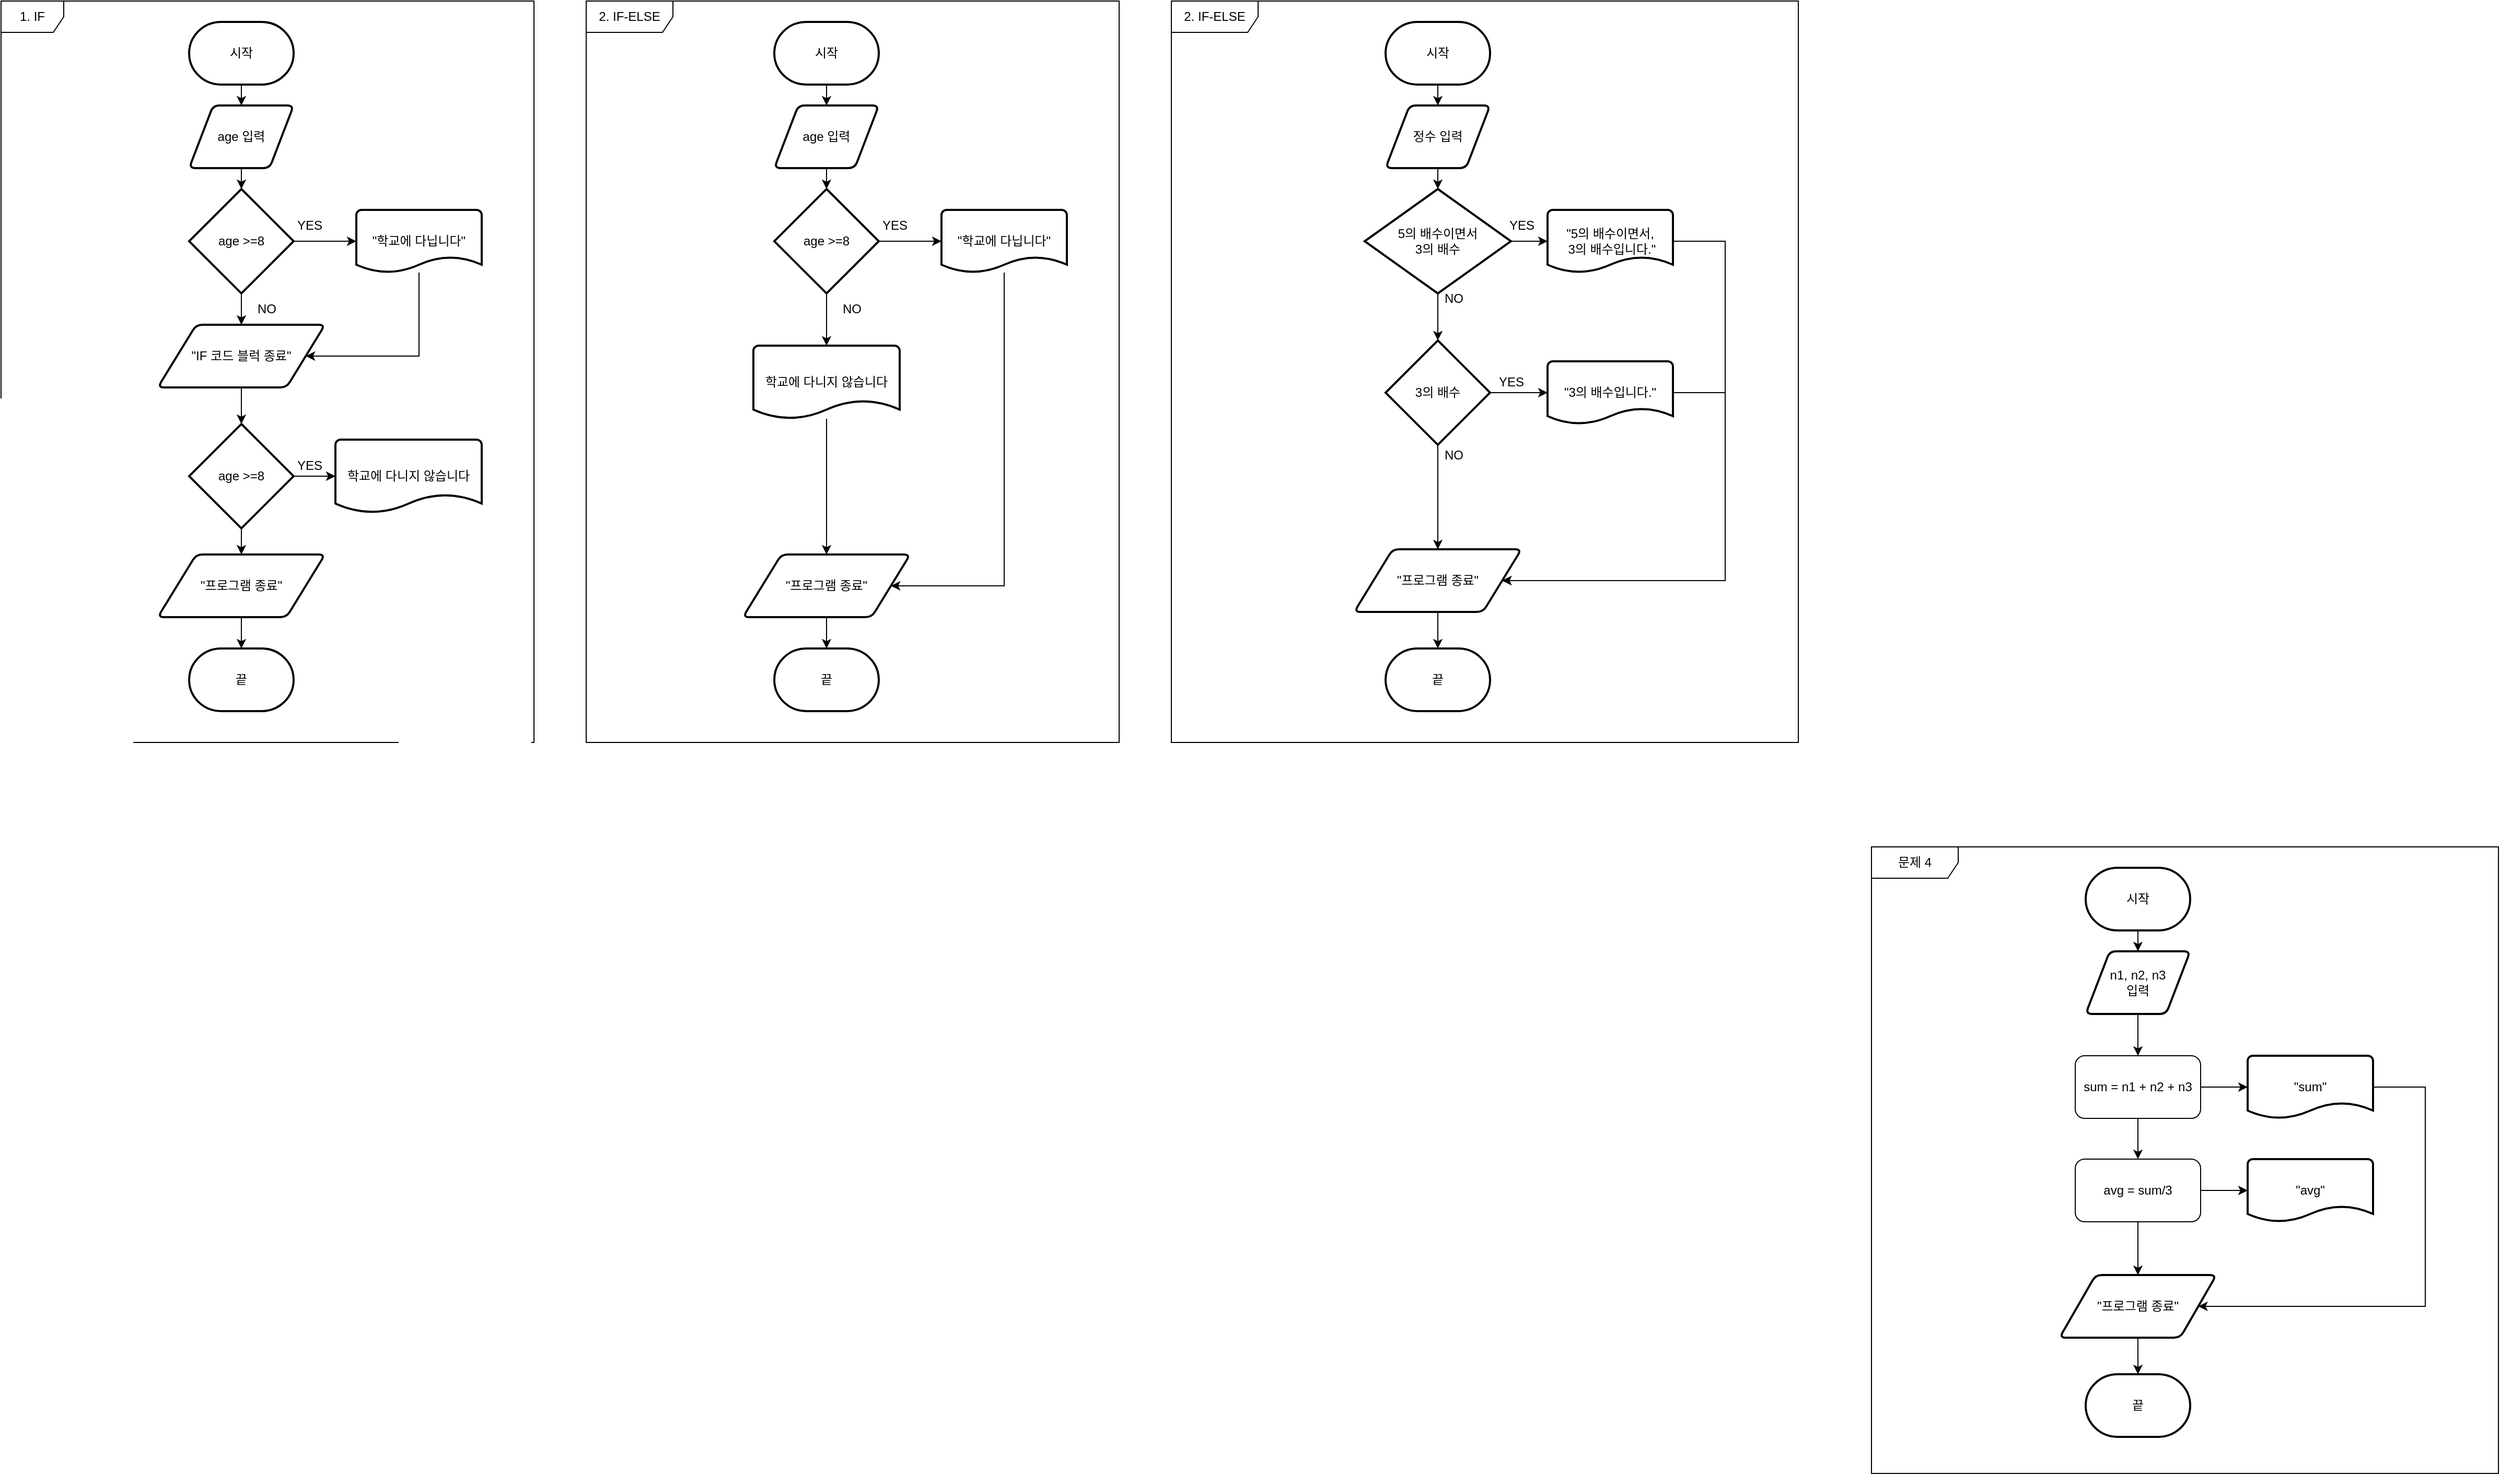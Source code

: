 <mxfile version="26.0.16">
  <diagram name="페이지-1" id="oIAFkgDg15FpeaTYZvbt">
    <mxGraphModel dx="2206" dy="1200" grid="1" gridSize="10" guides="1" tooltips="1" connect="1" arrows="1" fold="1" page="1" pageScale="1" pageWidth="827" pageHeight="1169" background="#ffffff" math="0" shadow="0">
      <root>
        <mxCell id="0" />
        <mxCell id="1" parent="0" />
        <mxCell id="e-qhSPak_3QaYVxvlL0b-8" style="edgeStyle=orthogonalEdgeStyle;rounded=0;orthogonalLoop=1;jettySize=auto;html=1;exitX=1;exitY=0.5;exitDx=0;exitDy=0;exitPerimeter=0;" edge="1" parent="1" source="e-qhSPak_3QaYVxvlL0b-5" target="e-qhSPak_3QaYVxvlL0b-6">
          <mxGeometry relative="1" as="geometry" />
        </mxCell>
        <mxCell id="e-qhSPak_3QaYVxvlL0b-21" style="edgeStyle=orthogonalEdgeStyle;rounded=0;orthogonalLoop=1;jettySize=auto;html=1;" edge="1" parent="1" source="e-qhSPak_3QaYVxvlL0b-5" target="e-qhSPak_3QaYVxvlL0b-18">
          <mxGeometry relative="1" as="geometry" />
        </mxCell>
        <mxCell id="e-qhSPak_3QaYVxvlL0b-5" value="age &amp;gt;=8" style="strokeWidth=2;html=1;shape=mxgraph.flowchart.decision;whiteSpace=wrap;" vertex="1" parent="1">
          <mxGeometry x="180" y="180" width="100" height="100" as="geometry" />
        </mxCell>
        <mxCell id="e-qhSPak_3QaYVxvlL0b-22" style="edgeStyle=orthogonalEdgeStyle;rounded=0;orthogonalLoop=1;jettySize=auto;html=1;" edge="1" parent="1" source="e-qhSPak_3QaYVxvlL0b-6" target="e-qhSPak_3QaYVxvlL0b-18">
          <mxGeometry relative="1" as="geometry">
            <Array as="points">
              <mxPoint x="400" y="340" />
            </Array>
          </mxGeometry>
        </mxCell>
        <mxCell id="e-qhSPak_3QaYVxvlL0b-6" value="&quot;학교에 다닙니다&quot;" style="strokeWidth=2;html=1;shape=mxgraph.flowchart.document2;whiteSpace=wrap;size=0.25;" vertex="1" parent="1">
          <mxGeometry x="340" y="200" width="120" height="60" as="geometry" />
        </mxCell>
        <mxCell id="e-qhSPak_3QaYVxvlL0b-20" style="edgeStyle=orthogonalEdgeStyle;rounded=0;orthogonalLoop=1;jettySize=auto;html=1;exitX=0.5;exitY=1;exitDx=0;exitDy=0;" edge="1" parent="1" source="e-qhSPak_3QaYVxvlL0b-7" target="e-qhSPak_3QaYVxvlL0b-5">
          <mxGeometry relative="1" as="geometry" />
        </mxCell>
        <mxCell id="e-qhSPak_3QaYVxvlL0b-7" value="age 입력" style="shape=parallelogram;html=1;strokeWidth=2;perimeter=parallelogramPerimeter;whiteSpace=wrap;rounded=1;arcSize=12;size=0.23;" vertex="1" parent="1">
          <mxGeometry x="180" y="100" width="100" height="60" as="geometry" />
        </mxCell>
        <mxCell id="e-qhSPak_3QaYVxvlL0b-9" value="학교에 다니지 않습니다" style="strokeWidth=2;html=1;shape=mxgraph.flowchart.document2;whiteSpace=wrap;size=0.25;" vertex="1" parent="1">
          <mxGeometry x="320" y="420" width="140" height="70" as="geometry" />
        </mxCell>
        <mxCell id="e-qhSPak_3QaYVxvlL0b-12" value="YES" style="text;html=1;align=center;verticalAlign=middle;resizable=0;points=[];autosize=1;strokeColor=none;fillColor=none;" vertex="1" parent="1">
          <mxGeometry x="270" y="200" width="50" height="30" as="geometry" />
        </mxCell>
        <mxCell id="e-qhSPak_3QaYVxvlL0b-15" value="NO" style="text;html=1;align=center;verticalAlign=middle;resizable=0;points=[];autosize=1;strokeColor=none;fillColor=none;" vertex="1" parent="1">
          <mxGeometry x="234" y="280" width="40" height="30" as="geometry" />
        </mxCell>
        <mxCell id="e-qhSPak_3QaYVxvlL0b-19" style="edgeStyle=orthogonalEdgeStyle;rounded=0;orthogonalLoop=1;jettySize=auto;html=1;exitX=0.5;exitY=1;exitDx=0;exitDy=0;exitPerimeter=0;" edge="1" parent="1" source="e-qhSPak_3QaYVxvlL0b-16" target="e-qhSPak_3QaYVxvlL0b-7">
          <mxGeometry relative="1" as="geometry" />
        </mxCell>
        <mxCell id="e-qhSPak_3QaYVxvlL0b-16" value="시작" style="strokeWidth=2;html=1;shape=mxgraph.flowchart.terminator;whiteSpace=wrap;" vertex="1" parent="1">
          <mxGeometry x="180" y="20" width="100" height="60" as="geometry" />
        </mxCell>
        <mxCell id="e-qhSPak_3QaYVxvlL0b-17" value="끝" style="strokeWidth=2;html=1;shape=mxgraph.flowchart.terminator;whiteSpace=wrap;" vertex="1" parent="1">
          <mxGeometry x="180" y="620" width="100" height="60" as="geometry" />
        </mxCell>
        <mxCell id="e-qhSPak_3QaYVxvlL0b-24" style="edgeStyle=orthogonalEdgeStyle;rounded=0;orthogonalLoop=1;jettySize=auto;html=1;" edge="1" parent="1" source="e-qhSPak_3QaYVxvlL0b-18" target="e-qhSPak_3QaYVxvlL0b-23">
          <mxGeometry relative="1" as="geometry" />
        </mxCell>
        <mxCell id="e-qhSPak_3QaYVxvlL0b-18" value="&quot;IF 코드 블럭 종료&quot;" style="shape=parallelogram;html=1;strokeWidth=2;perimeter=parallelogramPerimeter;whiteSpace=wrap;rounded=1;arcSize=12;size=0.23;" vertex="1" parent="1">
          <mxGeometry x="150" y="310" width="160" height="60" as="geometry" />
        </mxCell>
        <mxCell id="e-qhSPak_3QaYVxvlL0b-25" style="edgeStyle=orthogonalEdgeStyle;rounded=0;orthogonalLoop=1;jettySize=auto;html=1;" edge="1" parent="1" source="e-qhSPak_3QaYVxvlL0b-23" target="e-qhSPak_3QaYVxvlL0b-9">
          <mxGeometry relative="1" as="geometry" />
        </mxCell>
        <mxCell id="e-qhSPak_3QaYVxvlL0b-28" style="edgeStyle=orthogonalEdgeStyle;rounded=0;orthogonalLoop=1;jettySize=auto;html=1;" edge="1" parent="1" source="e-qhSPak_3QaYVxvlL0b-23" target="e-qhSPak_3QaYVxvlL0b-27">
          <mxGeometry relative="1" as="geometry" />
        </mxCell>
        <mxCell id="e-qhSPak_3QaYVxvlL0b-23" value="age &amp;gt;=8" style="strokeWidth=2;html=1;shape=mxgraph.flowchart.decision;whiteSpace=wrap;" vertex="1" parent="1">
          <mxGeometry x="180" y="405" width="100" height="100" as="geometry" />
        </mxCell>
        <mxCell id="e-qhSPak_3QaYVxvlL0b-26" value="YES" style="text;html=1;align=center;verticalAlign=middle;resizable=0;points=[];autosize=1;strokeColor=none;fillColor=none;" vertex="1" parent="1">
          <mxGeometry x="270" y="430" width="50" height="30" as="geometry" />
        </mxCell>
        <mxCell id="e-qhSPak_3QaYVxvlL0b-29" style="edgeStyle=orthogonalEdgeStyle;rounded=0;orthogonalLoop=1;jettySize=auto;html=1;" edge="1" parent="1" source="e-qhSPak_3QaYVxvlL0b-27" target="e-qhSPak_3QaYVxvlL0b-17">
          <mxGeometry relative="1" as="geometry" />
        </mxCell>
        <mxCell id="e-qhSPak_3QaYVxvlL0b-27" value="&quot;프로그램 종료&quot;" style="shape=parallelogram;html=1;strokeWidth=2;perimeter=parallelogramPerimeter;whiteSpace=wrap;rounded=1;arcSize=12;size=0.23;" vertex="1" parent="1">
          <mxGeometry x="150" y="530" width="160" height="60" as="geometry" />
        </mxCell>
        <mxCell id="e-qhSPak_3QaYVxvlL0b-37" style="edgeStyle=orthogonalEdgeStyle;rounded=0;orthogonalLoop=1;jettySize=auto;html=1;exitX=1;exitY=0.5;exitDx=0;exitDy=0;exitPerimeter=0;" edge="1" parent="1" source="e-qhSPak_3QaYVxvlL0b-39" target="e-qhSPak_3QaYVxvlL0b-41">
          <mxGeometry relative="1" as="geometry" />
        </mxCell>
        <mxCell id="e-qhSPak_3QaYVxvlL0b-60" style="edgeStyle=orthogonalEdgeStyle;rounded=0;orthogonalLoop=1;jettySize=auto;html=1;" edge="1" parent="1" source="e-qhSPak_3QaYVxvlL0b-39" target="e-qhSPak_3QaYVxvlL0b-44">
          <mxGeometry relative="1" as="geometry" />
        </mxCell>
        <mxCell id="e-qhSPak_3QaYVxvlL0b-39" value="age &amp;gt;=8" style="strokeWidth=2;html=1;shape=mxgraph.flowchart.decision;whiteSpace=wrap;" vertex="1" parent="1">
          <mxGeometry x="740" y="180" width="100" height="100" as="geometry" />
        </mxCell>
        <mxCell id="e-qhSPak_3QaYVxvlL0b-62" style="edgeStyle=orthogonalEdgeStyle;rounded=0;orthogonalLoop=1;jettySize=auto;html=1;" edge="1" parent="1" source="e-qhSPak_3QaYVxvlL0b-41" target="e-qhSPak_3QaYVxvlL0b-57">
          <mxGeometry relative="1" as="geometry">
            <Array as="points">
              <mxPoint x="960" y="560" />
            </Array>
          </mxGeometry>
        </mxCell>
        <mxCell id="e-qhSPak_3QaYVxvlL0b-41" value="&quot;학교에 다닙니다&quot;" style="strokeWidth=2;html=1;shape=mxgraph.flowchart.document2;whiteSpace=wrap;size=0.25;" vertex="1" parent="1">
          <mxGeometry x="900" y="200" width="120" height="60" as="geometry" />
        </mxCell>
        <mxCell id="e-qhSPak_3QaYVxvlL0b-42" style="edgeStyle=orthogonalEdgeStyle;rounded=0;orthogonalLoop=1;jettySize=auto;html=1;exitX=0.5;exitY=1;exitDx=0;exitDy=0;" edge="1" parent="1" source="e-qhSPak_3QaYVxvlL0b-43" target="e-qhSPak_3QaYVxvlL0b-39">
          <mxGeometry relative="1" as="geometry" />
        </mxCell>
        <mxCell id="e-qhSPak_3QaYVxvlL0b-43" value="age 입력" style="shape=parallelogram;html=1;strokeWidth=2;perimeter=parallelogramPerimeter;whiteSpace=wrap;rounded=1;arcSize=12;size=0.23;" vertex="1" parent="1">
          <mxGeometry x="740" y="100" width="100" height="60" as="geometry" />
        </mxCell>
        <mxCell id="e-qhSPak_3QaYVxvlL0b-61" style="edgeStyle=orthogonalEdgeStyle;rounded=0;orthogonalLoop=1;jettySize=auto;html=1;" edge="1" parent="1" source="e-qhSPak_3QaYVxvlL0b-44" target="e-qhSPak_3QaYVxvlL0b-57">
          <mxGeometry relative="1" as="geometry" />
        </mxCell>
        <mxCell id="e-qhSPak_3QaYVxvlL0b-44" value="학교에 다니지 않습니다" style="strokeWidth=2;html=1;shape=mxgraph.flowchart.document2;whiteSpace=wrap;size=0.25;" vertex="1" parent="1">
          <mxGeometry x="720" y="330" width="140" height="70" as="geometry" />
        </mxCell>
        <mxCell id="e-qhSPak_3QaYVxvlL0b-45" value="YES" style="text;html=1;align=center;verticalAlign=middle;resizable=0;points=[];autosize=1;strokeColor=none;fillColor=none;" vertex="1" parent="1">
          <mxGeometry x="830" y="200" width="50" height="30" as="geometry" />
        </mxCell>
        <mxCell id="e-qhSPak_3QaYVxvlL0b-46" value="NO" style="text;html=1;align=center;verticalAlign=middle;resizable=0;points=[];autosize=1;strokeColor=none;fillColor=none;" vertex="1" parent="1">
          <mxGeometry x="794" y="280" width="40" height="30" as="geometry" />
        </mxCell>
        <mxCell id="e-qhSPak_3QaYVxvlL0b-47" style="edgeStyle=orthogonalEdgeStyle;rounded=0;orthogonalLoop=1;jettySize=auto;html=1;exitX=0.5;exitY=1;exitDx=0;exitDy=0;exitPerimeter=0;" edge="1" parent="1" source="e-qhSPak_3QaYVxvlL0b-48" target="e-qhSPak_3QaYVxvlL0b-43">
          <mxGeometry relative="1" as="geometry" />
        </mxCell>
        <mxCell id="e-qhSPak_3QaYVxvlL0b-48" value="시작" style="strokeWidth=2;html=1;shape=mxgraph.flowchart.terminator;whiteSpace=wrap;" vertex="1" parent="1">
          <mxGeometry x="740" y="20" width="100" height="60" as="geometry" />
        </mxCell>
        <mxCell id="e-qhSPak_3QaYVxvlL0b-49" value="끝" style="strokeWidth=2;html=1;shape=mxgraph.flowchart.terminator;whiteSpace=wrap;" vertex="1" parent="1">
          <mxGeometry x="740" y="620" width="100" height="60" as="geometry" />
        </mxCell>
        <mxCell id="e-qhSPak_3QaYVxvlL0b-56" style="edgeStyle=orthogonalEdgeStyle;rounded=0;orthogonalLoop=1;jettySize=auto;html=1;" edge="1" parent="1" source="e-qhSPak_3QaYVxvlL0b-57" target="e-qhSPak_3QaYVxvlL0b-49">
          <mxGeometry relative="1" as="geometry" />
        </mxCell>
        <mxCell id="e-qhSPak_3QaYVxvlL0b-57" value="&quot;프로그램 종료&quot;" style="shape=parallelogram;html=1;strokeWidth=2;perimeter=parallelogramPerimeter;whiteSpace=wrap;rounded=1;arcSize=12;size=0.23;" vertex="1" parent="1">
          <mxGeometry x="710" y="530" width="160" height="60" as="geometry" />
        </mxCell>
        <mxCell id="e-qhSPak_3QaYVxvlL0b-63" value="1. IF" style="shape=umlFrame;whiteSpace=wrap;html=1;pointerEvents=0;" vertex="1" parent="1">
          <mxGeometry width="510" height="710" as="geometry" />
        </mxCell>
        <mxCell id="e-qhSPak_3QaYVxvlL0b-64" value="2. IF-ELSE" style="shape=umlFrame;whiteSpace=wrap;html=1;pointerEvents=0;width=83;height=30;" vertex="1" parent="1">
          <mxGeometry x="560" width="510" height="710" as="geometry" />
        </mxCell>
        <mxCell id="e-qhSPak_3QaYVxvlL0b-65" value="2. IF-ELSE" style="shape=umlFrame;whiteSpace=wrap;html=1;pointerEvents=0;width=83;height=30;" vertex="1" parent="1">
          <mxGeometry x="1120" width="600" height="710" as="geometry" />
        </mxCell>
        <mxCell id="e-qhSPak_3QaYVxvlL0b-76" style="edgeStyle=orthogonalEdgeStyle;rounded=0;orthogonalLoop=1;jettySize=auto;html=1;" edge="1" parent="1" source="e-qhSPak_3QaYVxvlL0b-66" target="e-qhSPak_3QaYVxvlL0b-68">
          <mxGeometry relative="1" as="geometry" />
        </mxCell>
        <mxCell id="e-qhSPak_3QaYVxvlL0b-66" value="시작" style="strokeWidth=2;html=1;shape=mxgraph.flowchart.terminator;whiteSpace=wrap;" vertex="1" parent="1">
          <mxGeometry x="1325" y="20" width="100" height="60" as="geometry" />
        </mxCell>
        <mxCell id="e-qhSPak_3QaYVxvlL0b-67" value="끝" style="strokeWidth=2;html=1;shape=mxgraph.flowchart.terminator;whiteSpace=wrap;" vertex="1" parent="1">
          <mxGeometry x="1325" y="620" width="100" height="60" as="geometry" />
        </mxCell>
        <mxCell id="e-qhSPak_3QaYVxvlL0b-78" style="edgeStyle=orthogonalEdgeStyle;rounded=0;orthogonalLoop=1;jettySize=auto;html=1;" edge="1" parent="1" source="e-qhSPak_3QaYVxvlL0b-68" target="e-qhSPak_3QaYVxvlL0b-69">
          <mxGeometry relative="1" as="geometry" />
        </mxCell>
        <mxCell id="e-qhSPak_3QaYVxvlL0b-68" value="정수 입력" style="shape=parallelogram;html=1;strokeWidth=2;perimeter=parallelogramPerimeter;whiteSpace=wrap;rounded=1;arcSize=12;size=0.23;" vertex="1" parent="1">
          <mxGeometry x="1325" y="100" width="100" height="60" as="geometry" />
        </mxCell>
        <mxCell id="e-qhSPak_3QaYVxvlL0b-79" style="edgeStyle=orthogonalEdgeStyle;rounded=0;orthogonalLoop=1;jettySize=auto;html=1;" edge="1" parent="1" source="e-qhSPak_3QaYVxvlL0b-69" target="e-qhSPak_3QaYVxvlL0b-72">
          <mxGeometry relative="1" as="geometry" />
        </mxCell>
        <mxCell id="e-qhSPak_3QaYVxvlL0b-82" style="edgeStyle=orthogonalEdgeStyle;rounded=0;orthogonalLoop=1;jettySize=auto;html=1;" edge="1" parent="1" source="e-qhSPak_3QaYVxvlL0b-69" target="e-qhSPak_3QaYVxvlL0b-71">
          <mxGeometry relative="1" as="geometry" />
        </mxCell>
        <mxCell id="e-qhSPak_3QaYVxvlL0b-69" value="5의 배수이면서&lt;div&gt;3의 배수&lt;/div&gt;" style="strokeWidth=2;html=1;shape=mxgraph.flowchart.decision;whiteSpace=wrap;" vertex="1" parent="1">
          <mxGeometry x="1305" y="180" width="140" height="100" as="geometry" />
        </mxCell>
        <mxCell id="e-qhSPak_3QaYVxvlL0b-81" style="edgeStyle=orthogonalEdgeStyle;rounded=0;orthogonalLoop=1;jettySize=auto;html=1;" edge="1" parent="1" source="e-qhSPak_3QaYVxvlL0b-70" target="e-qhSPak_3QaYVxvlL0b-67">
          <mxGeometry relative="1" as="geometry" />
        </mxCell>
        <mxCell id="e-qhSPak_3QaYVxvlL0b-70" value="&quot;프로그램 종료&quot;" style="shape=parallelogram;html=1;strokeWidth=2;perimeter=parallelogramPerimeter;whiteSpace=wrap;rounded=1;arcSize=12;size=0.23;" vertex="1" parent="1">
          <mxGeometry x="1295" y="525" width="160" height="60" as="geometry" />
        </mxCell>
        <mxCell id="e-qhSPak_3QaYVxvlL0b-84" style="edgeStyle=orthogonalEdgeStyle;rounded=0;orthogonalLoop=1;jettySize=auto;html=1;" edge="1" parent="1" source="e-qhSPak_3QaYVxvlL0b-71" target="e-qhSPak_3QaYVxvlL0b-70">
          <mxGeometry relative="1" as="geometry">
            <Array as="points">
              <mxPoint x="1650" y="230" />
              <mxPoint x="1650" y="555" />
            </Array>
          </mxGeometry>
        </mxCell>
        <mxCell id="e-qhSPak_3QaYVxvlL0b-71" value="&quot;5의 배수이면서,&lt;div&gt;&amp;nbsp;3의 배수입니다.&quot;&lt;/div&gt;" style="strokeWidth=2;html=1;shape=mxgraph.flowchart.document2;whiteSpace=wrap;size=0.25;" vertex="1" parent="1">
          <mxGeometry x="1480" y="200" width="120" height="60" as="geometry" />
        </mxCell>
        <mxCell id="e-qhSPak_3QaYVxvlL0b-80" style="edgeStyle=orthogonalEdgeStyle;rounded=0;orthogonalLoop=1;jettySize=auto;html=1;" edge="1" parent="1" source="e-qhSPak_3QaYVxvlL0b-72" target="e-qhSPak_3QaYVxvlL0b-70">
          <mxGeometry relative="1" as="geometry" />
        </mxCell>
        <mxCell id="e-qhSPak_3QaYVxvlL0b-83" style="edgeStyle=orthogonalEdgeStyle;rounded=0;orthogonalLoop=1;jettySize=auto;html=1;" edge="1" parent="1" source="e-qhSPak_3QaYVxvlL0b-72" target="e-qhSPak_3QaYVxvlL0b-73">
          <mxGeometry relative="1" as="geometry" />
        </mxCell>
        <mxCell id="e-qhSPak_3QaYVxvlL0b-72" value="3의 배수" style="strokeWidth=2;html=1;shape=mxgraph.flowchart.decision;whiteSpace=wrap;" vertex="1" parent="1">
          <mxGeometry x="1325" y="325" width="100" height="100" as="geometry" />
        </mxCell>
        <mxCell id="e-qhSPak_3QaYVxvlL0b-89" style="edgeStyle=orthogonalEdgeStyle;rounded=0;orthogonalLoop=1;jettySize=auto;html=1;" edge="1" parent="1" source="e-qhSPak_3QaYVxvlL0b-73" target="e-qhSPak_3QaYVxvlL0b-70">
          <mxGeometry relative="1" as="geometry">
            <Array as="points">
              <mxPoint x="1650" y="375" />
              <mxPoint x="1650" y="555" />
            </Array>
          </mxGeometry>
        </mxCell>
        <mxCell id="e-qhSPak_3QaYVxvlL0b-73" value="&quot;&lt;span style=&quot;background-color: transparent; color: light-dark(rgb(0, 0, 0), rgb(255, 255, 255));&quot;&gt;3의 배수입니다.&quot;&lt;/span&gt;" style="strokeWidth=2;html=1;shape=mxgraph.flowchart.document2;whiteSpace=wrap;size=0.25;" vertex="1" parent="1">
          <mxGeometry x="1480" y="345" width="120" height="60" as="geometry" />
        </mxCell>
        <mxCell id="e-qhSPak_3QaYVxvlL0b-86" value="YES" style="text;html=1;align=center;verticalAlign=middle;resizable=0;points=[];autosize=1;strokeColor=none;fillColor=none;" vertex="1" parent="1">
          <mxGeometry x="1430" y="200" width="50" height="30" as="geometry" />
        </mxCell>
        <mxCell id="e-qhSPak_3QaYVxvlL0b-87" value="YES" style="text;html=1;align=center;verticalAlign=middle;resizable=0;points=[];autosize=1;strokeColor=none;fillColor=none;" vertex="1" parent="1">
          <mxGeometry x="1420" y="350" width="50" height="30" as="geometry" />
        </mxCell>
        <mxCell id="e-qhSPak_3QaYVxvlL0b-88" value="NO" style="text;html=1;align=center;verticalAlign=middle;resizable=0;points=[];autosize=1;strokeColor=none;fillColor=none;" vertex="1" parent="1">
          <mxGeometry x="1370" y="420" width="40" height="30" as="geometry" />
        </mxCell>
        <mxCell id="e-qhSPak_3QaYVxvlL0b-90" value="NO" style="text;html=1;align=center;verticalAlign=middle;resizable=0;points=[];autosize=1;strokeColor=none;fillColor=none;" vertex="1" parent="1">
          <mxGeometry x="1370" y="270" width="40" height="30" as="geometry" />
        </mxCell>
        <mxCell id="e-qhSPak_3QaYVxvlL0b-92" value="문제 4" style="shape=umlFrame;whiteSpace=wrap;html=1;pointerEvents=0;width=83;height=30;" vertex="1" parent="1">
          <mxGeometry x="1790" y="810" width="600" height="600" as="geometry" />
        </mxCell>
        <mxCell id="e-qhSPak_3QaYVxvlL0b-93" style="edgeStyle=orthogonalEdgeStyle;rounded=0;orthogonalLoop=1;jettySize=auto;html=1;" edge="1" parent="1" source="e-qhSPak_3QaYVxvlL0b-94" target="e-qhSPak_3QaYVxvlL0b-97">
          <mxGeometry relative="1" as="geometry" />
        </mxCell>
        <mxCell id="e-qhSPak_3QaYVxvlL0b-94" value="시작" style="strokeWidth=2;html=1;shape=mxgraph.flowchart.terminator;whiteSpace=wrap;" vertex="1" parent="1">
          <mxGeometry x="1995" y="830" width="100" height="60" as="geometry" />
        </mxCell>
        <mxCell id="e-qhSPak_3QaYVxvlL0b-95" value="끝" style="strokeWidth=2;html=1;shape=mxgraph.flowchart.terminator;whiteSpace=wrap;" vertex="1" parent="1">
          <mxGeometry x="1995" y="1315" width="100" height="60" as="geometry" />
        </mxCell>
        <mxCell id="e-qhSPak_3QaYVxvlL0b-117" style="edgeStyle=orthogonalEdgeStyle;rounded=0;orthogonalLoop=1;jettySize=auto;html=1;" edge="1" parent="1" source="e-qhSPak_3QaYVxvlL0b-97" target="e-qhSPak_3QaYVxvlL0b-114">
          <mxGeometry relative="1" as="geometry" />
        </mxCell>
        <mxCell id="e-qhSPak_3QaYVxvlL0b-97" value="n1, n2, n3&lt;br&gt;&lt;div&gt;입력&lt;/div&gt;" style="shape=parallelogram;html=1;strokeWidth=2;perimeter=parallelogramPerimeter;whiteSpace=wrap;rounded=1;arcSize=12;size=0.23;" vertex="1" parent="1">
          <mxGeometry x="1995" y="910" width="100" height="60" as="geometry" />
        </mxCell>
        <mxCell id="e-qhSPak_3QaYVxvlL0b-101" style="edgeStyle=orthogonalEdgeStyle;rounded=0;orthogonalLoop=1;jettySize=auto;html=1;" edge="1" parent="1" source="e-qhSPak_3QaYVxvlL0b-102" target="e-qhSPak_3QaYVxvlL0b-95">
          <mxGeometry relative="1" as="geometry" />
        </mxCell>
        <mxCell id="e-qhSPak_3QaYVxvlL0b-102" value="&quot;프로그램 종료&quot;" style="shape=parallelogram;html=1;strokeWidth=2;perimeter=parallelogramPerimeter;whiteSpace=wrap;rounded=1;arcSize=12;size=0.23;" vertex="1" parent="1">
          <mxGeometry x="1970" y="1220" width="150" height="60" as="geometry" />
        </mxCell>
        <mxCell id="e-qhSPak_3QaYVxvlL0b-103" style="edgeStyle=orthogonalEdgeStyle;rounded=0;orthogonalLoop=1;jettySize=auto;html=1;" edge="1" parent="1" source="e-qhSPak_3QaYVxvlL0b-104" target="e-qhSPak_3QaYVxvlL0b-102">
          <mxGeometry relative="1" as="geometry">
            <Array as="points">
              <mxPoint x="2320" y="1040" />
              <mxPoint x="2320" y="1250" />
            </Array>
          </mxGeometry>
        </mxCell>
        <mxCell id="e-qhSPak_3QaYVxvlL0b-104" value="&quot;sum&quot;" style="strokeWidth=2;html=1;shape=mxgraph.flowchart.document2;whiteSpace=wrap;size=0.25;" vertex="1" parent="1">
          <mxGeometry x="2150" y="1010" width="120" height="60" as="geometry" />
        </mxCell>
        <mxCell id="e-qhSPak_3QaYVxvlL0b-109" value="&quot;avg&quot;" style="strokeWidth=2;html=1;shape=mxgraph.flowchart.document2;whiteSpace=wrap;size=0.25;" vertex="1" parent="1">
          <mxGeometry x="2150" y="1109" width="120" height="60" as="geometry" />
        </mxCell>
        <mxCell id="e-qhSPak_3QaYVxvlL0b-118" style="edgeStyle=orthogonalEdgeStyle;rounded=0;orthogonalLoop=1;jettySize=auto;html=1;" edge="1" parent="1" source="e-qhSPak_3QaYVxvlL0b-114" target="e-qhSPak_3QaYVxvlL0b-115">
          <mxGeometry relative="1" as="geometry" />
        </mxCell>
        <mxCell id="e-qhSPak_3QaYVxvlL0b-119" style="edgeStyle=orthogonalEdgeStyle;rounded=0;orthogonalLoop=1;jettySize=auto;html=1;" edge="1" parent="1" source="e-qhSPak_3QaYVxvlL0b-114" target="e-qhSPak_3QaYVxvlL0b-104">
          <mxGeometry relative="1" as="geometry" />
        </mxCell>
        <mxCell id="e-qhSPak_3QaYVxvlL0b-114" value="sum = n1 + n2 + n3" style="rounded=1;whiteSpace=wrap;html=1;" vertex="1" parent="1">
          <mxGeometry x="1985" y="1010" width="120" height="60" as="geometry" />
        </mxCell>
        <mxCell id="e-qhSPak_3QaYVxvlL0b-120" style="edgeStyle=orthogonalEdgeStyle;rounded=0;orthogonalLoop=1;jettySize=auto;html=1;" edge="1" parent="1" source="e-qhSPak_3QaYVxvlL0b-115" target="e-qhSPak_3QaYVxvlL0b-109">
          <mxGeometry relative="1" as="geometry" />
        </mxCell>
        <mxCell id="e-qhSPak_3QaYVxvlL0b-121" value="" style="edgeStyle=orthogonalEdgeStyle;rounded=0;orthogonalLoop=1;jettySize=auto;html=1;" edge="1" parent="1" source="e-qhSPak_3QaYVxvlL0b-115" target="e-qhSPak_3QaYVxvlL0b-102">
          <mxGeometry relative="1" as="geometry" />
        </mxCell>
        <mxCell id="e-qhSPak_3QaYVxvlL0b-115" value="avg = sum/3" style="rounded=1;whiteSpace=wrap;html=1;" vertex="1" parent="1">
          <mxGeometry x="1985" y="1109" width="120" height="60" as="geometry" />
        </mxCell>
      </root>
    </mxGraphModel>
  </diagram>
</mxfile>
